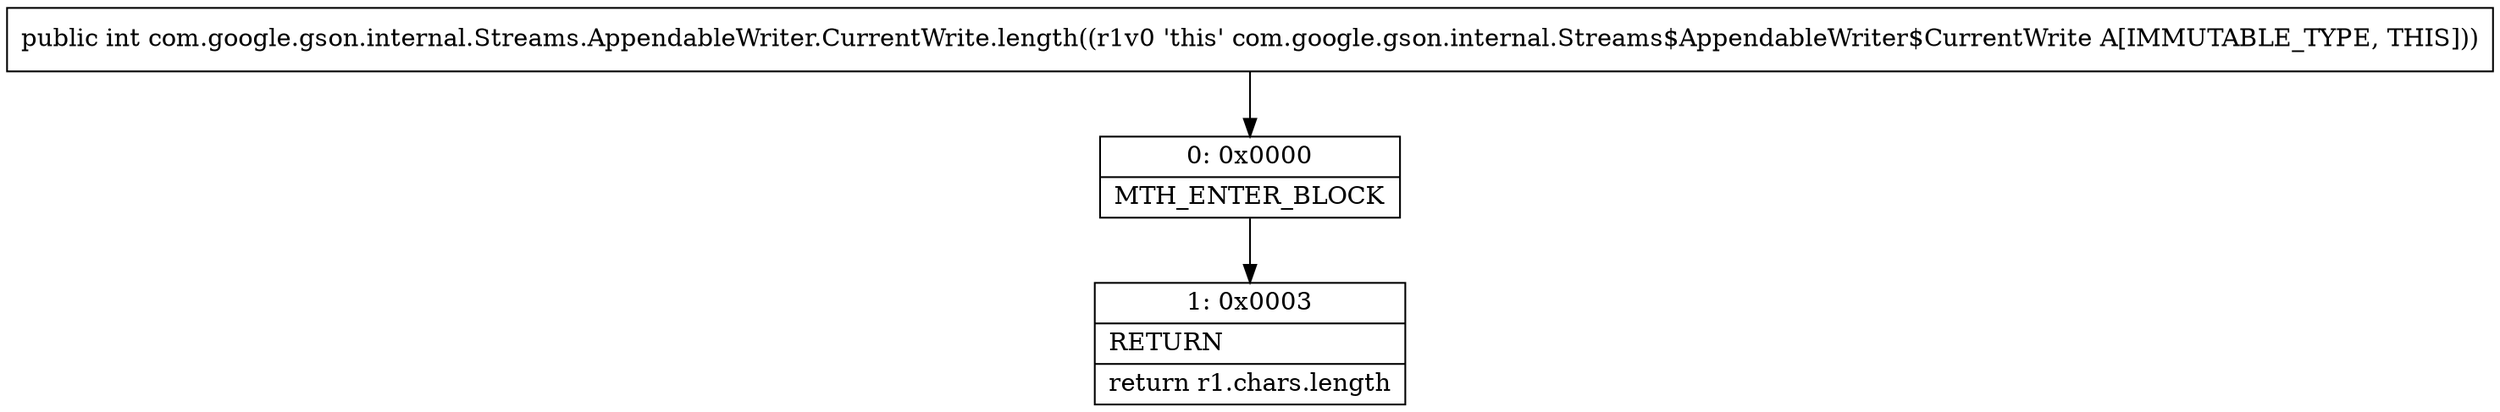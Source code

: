 digraph "CFG forcom.google.gson.internal.Streams.AppendableWriter.CurrentWrite.length()I" {
Node_0 [shape=record,label="{0\:\ 0x0000|MTH_ENTER_BLOCK\l}"];
Node_1 [shape=record,label="{1\:\ 0x0003|RETURN\l|return r1.chars.length\l}"];
MethodNode[shape=record,label="{public int com.google.gson.internal.Streams.AppendableWriter.CurrentWrite.length((r1v0 'this' com.google.gson.internal.Streams$AppendableWriter$CurrentWrite A[IMMUTABLE_TYPE, THIS])) }"];
MethodNode -> Node_0;
Node_0 -> Node_1;
}

